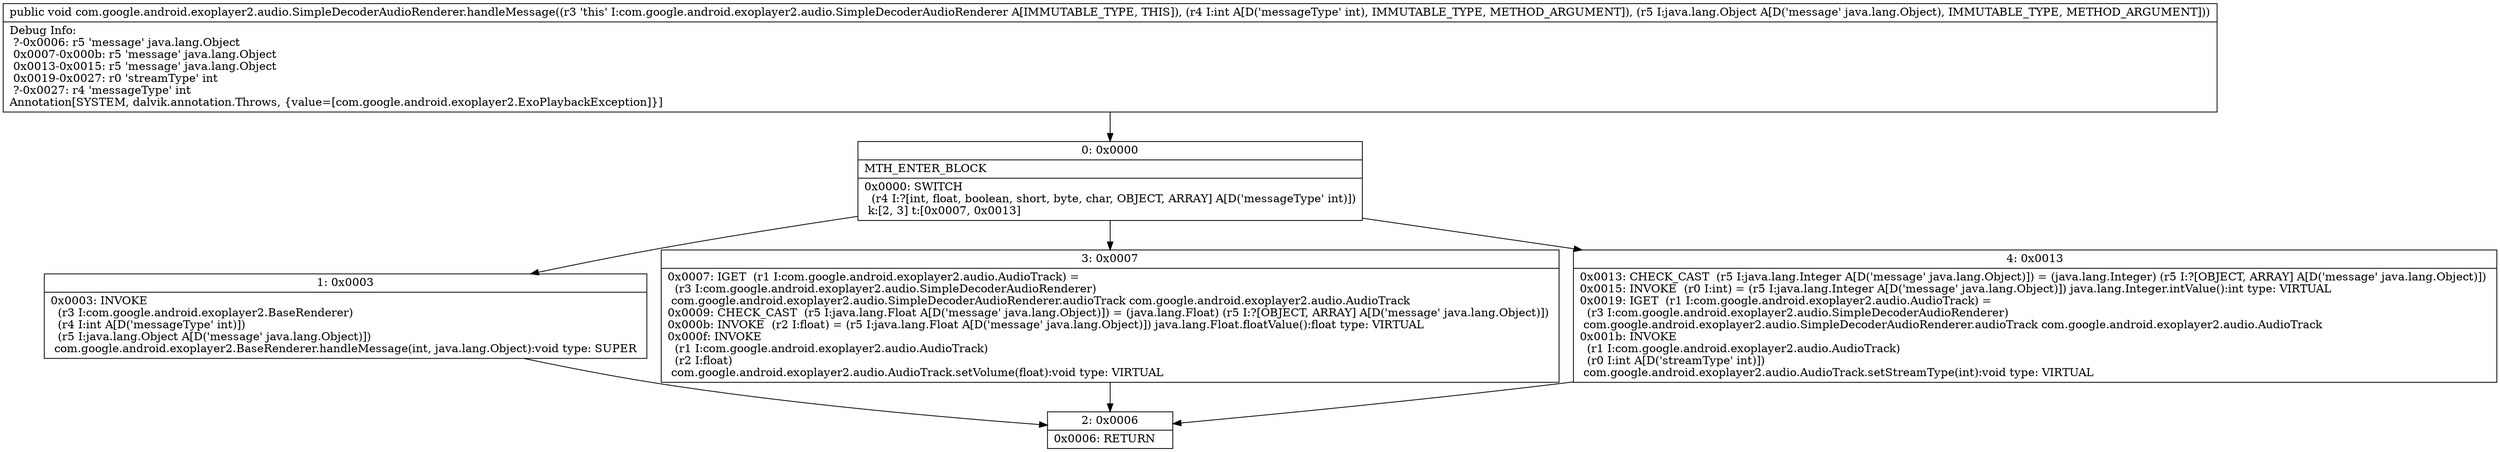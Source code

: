 digraph "CFG forcom.google.android.exoplayer2.audio.SimpleDecoderAudioRenderer.handleMessage(ILjava\/lang\/Object;)V" {
Node_0 [shape=record,label="{0\:\ 0x0000|MTH_ENTER_BLOCK\l|0x0000: SWITCH  \l  (r4 I:?[int, float, boolean, short, byte, char, OBJECT, ARRAY] A[D('messageType' int)])\l k:[2, 3] t:[0x0007, 0x0013] \l}"];
Node_1 [shape=record,label="{1\:\ 0x0003|0x0003: INVOKE  \l  (r3 I:com.google.android.exoplayer2.BaseRenderer)\l  (r4 I:int A[D('messageType' int)])\l  (r5 I:java.lang.Object A[D('message' java.lang.Object)])\l com.google.android.exoplayer2.BaseRenderer.handleMessage(int, java.lang.Object):void type: SUPER \l}"];
Node_2 [shape=record,label="{2\:\ 0x0006|0x0006: RETURN   \l}"];
Node_3 [shape=record,label="{3\:\ 0x0007|0x0007: IGET  (r1 I:com.google.android.exoplayer2.audio.AudioTrack) = \l  (r3 I:com.google.android.exoplayer2.audio.SimpleDecoderAudioRenderer)\l com.google.android.exoplayer2.audio.SimpleDecoderAudioRenderer.audioTrack com.google.android.exoplayer2.audio.AudioTrack \l0x0009: CHECK_CAST  (r5 I:java.lang.Float A[D('message' java.lang.Object)]) = (java.lang.Float) (r5 I:?[OBJECT, ARRAY] A[D('message' java.lang.Object)]) \l0x000b: INVOKE  (r2 I:float) = (r5 I:java.lang.Float A[D('message' java.lang.Object)]) java.lang.Float.floatValue():float type: VIRTUAL \l0x000f: INVOKE  \l  (r1 I:com.google.android.exoplayer2.audio.AudioTrack)\l  (r2 I:float)\l com.google.android.exoplayer2.audio.AudioTrack.setVolume(float):void type: VIRTUAL \l}"];
Node_4 [shape=record,label="{4\:\ 0x0013|0x0013: CHECK_CAST  (r5 I:java.lang.Integer A[D('message' java.lang.Object)]) = (java.lang.Integer) (r5 I:?[OBJECT, ARRAY] A[D('message' java.lang.Object)]) \l0x0015: INVOKE  (r0 I:int) = (r5 I:java.lang.Integer A[D('message' java.lang.Object)]) java.lang.Integer.intValue():int type: VIRTUAL \l0x0019: IGET  (r1 I:com.google.android.exoplayer2.audio.AudioTrack) = \l  (r3 I:com.google.android.exoplayer2.audio.SimpleDecoderAudioRenderer)\l com.google.android.exoplayer2.audio.SimpleDecoderAudioRenderer.audioTrack com.google.android.exoplayer2.audio.AudioTrack \l0x001b: INVOKE  \l  (r1 I:com.google.android.exoplayer2.audio.AudioTrack)\l  (r0 I:int A[D('streamType' int)])\l com.google.android.exoplayer2.audio.AudioTrack.setStreamType(int):void type: VIRTUAL \l}"];
MethodNode[shape=record,label="{public void com.google.android.exoplayer2.audio.SimpleDecoderAudioRenderer.handleMessage((r3 'this' I:com.google.android.exoplayer2.audio.SimpleDecoderAudioRenderer A[IMMUTABLE_TYPE, THIS]), (r4 I:int A[D('messageType' int), IMMUTABLE_TYPE, METHOD_ARGUMENT]), (r5 I:java.lang.Object A[D('message' java.lang.Object), IMMUTABLE_TYPE, METHOD_ARGUMENT]))  | Debug Info:\l  ?\-0x0006: r5 'message' java.lang.Object\l  0x0007\-0x000b: r5 'message' java.lang.Object\l  0x0013\-0x0015: r5 'message' java.lang.Object\l  0x0019\-0x0027: r0 'streamType' int\l  ?\-0x0027: r4 'messageType' int\lAnnotation[SYSTEM, dalvik.annotation.Throws, \{value=[com.google.android.exoplayer2.ExoPlaybackException]\}]\l}"];
MethodNode -> Node_0;
Node_0 -> Node_1;
Node_0 -> Node_3;
Node_0 -> Node_4;
Node_1 -> Node_2;
Node_3 -> Node_2;
Node_4 -> Node_2;
}

